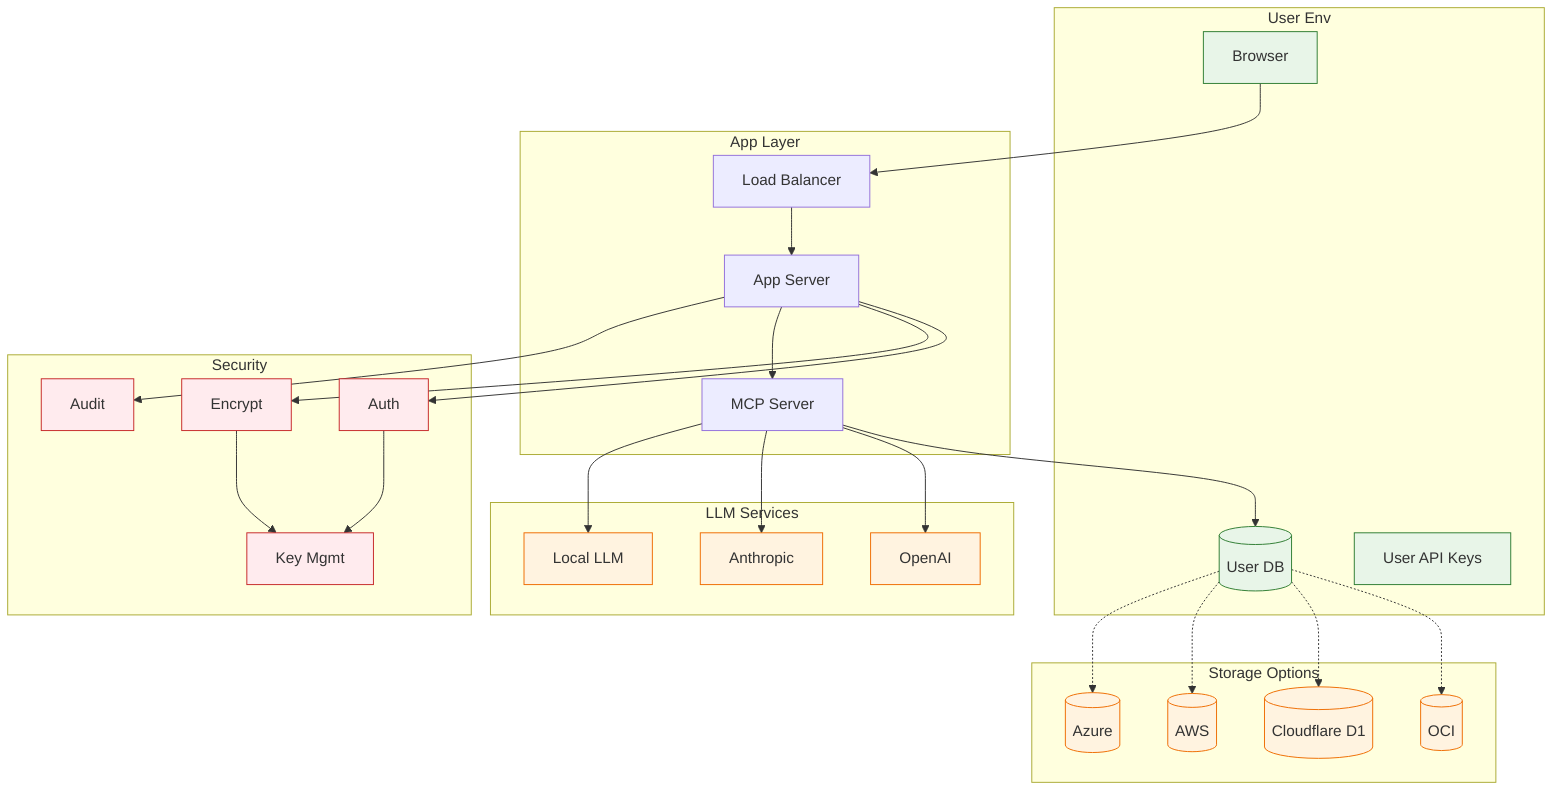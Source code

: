 graph TB
    subgraph "User Env"
        Browser[Browser]
        UserDB[(User DB)]
        UserKeys[User API Keys]
    end
    
    subgraph "App Layer"
        LB[Load Balancer]
        App[App Server]
        MCP[MCP Server]
    end
    
    subgraph "Security"
        Auth[Auth]
        Encrypt[Encrypt]
        KeyMgmt[Key Mgmt]
        Audit[Audit]
    end
    
    subgraph "Storage Options"
        OCI[(OCI)]
        CF[(Cloudflare D1)]
        AWS[(AWS)]
        Azure[(Azure)]
    end
    
    subgraph "LLM Services"
        OpenAI[OpenAI]
        Anthropic[Anthropic]
        Local[Local LLM]
    end
    
    Browser --> LB
    LB --> App
    App --> Auth
    App --> Encrypt
    App --> MCP
    
    MCP --> UserDB
    UserDB -.-> OCI
    UserDB -.-> CF
    UserDB -.-> AWS
    UserDB -.-> Azure
    
    MCP --> OpenAI
    MCP --> Anthropic
    MCP --> Local
    
    Auth --> KeyMgmt
    Encrypt --> KeyMgmt
    App --> Audit
    
    classDef secure fill:#ffebee,stroke:#c62828
    classDef user fill:#e8f5e8,stroke:#2e7d32
    classDef external fill:#fff3e0,stroke:#ef6c00
    
    class Auth,Encrypt,KeyMgmt,Audit secure
    class Browser,UserDB,UserKeys user
    class OpenAI,Anthropic,Local,OCI,CF,AWS,Azure external